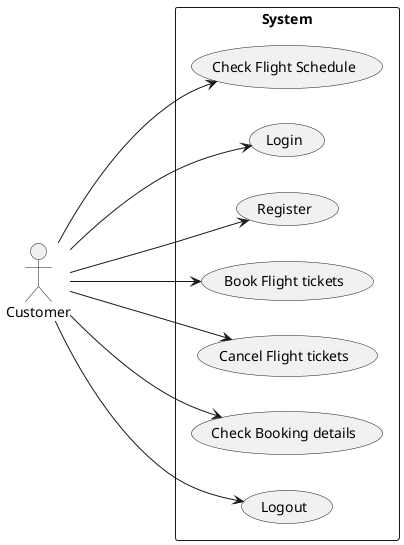 @startuml
left to right direction
Rectangle System{
(Check Flight Schedule)
(Login)
(Register)
(Book Flight tickets)
(Cancel Flight tickets)
(Check Booking details)
(Logout)
}
Customer--->(Check Flight Schedule)
Customer--->(Book Flight tickets)
Customer--->(Cancel Flight tickets)
Customer--->(Login)
Customer--->(Register)
Customer--->(Logout)
Customer--->(Check Booking details)

@enduml


@startuml
left to right direction
Rectangle System{
(Manage flights)
(Login)
(Logout)
(Manage User)
(Manage Booking)
}
Admin--->(Manage flights)
Admin--->(Login)
Admin--->(Logout)
Admin--->(Manage User)
Admin--->(Manage Booking)
@enduml

@startuml
left to right direction
Package Manage_Flights{
(Add a Flight)
(Remove a FLight)
(Maintain schedule of flights)
(Update fare of flights)

}
Admin--->(Add a Flight)
Admin--->(Remove a FLight)
Admin--->(Maintain schedule of flights)
Admin--->(Update fare of flights)

@enduml


@startuml
left to right direction
Package Manage_User{
(View all the details of a user)
}
Admin--->(View all the details of a user)
@enduml

@startuml
left to right direction
Package Manage_Booking{
(View the details of all user bookings)
}
Admin--->(View the details of all user bookings)
@enduml


